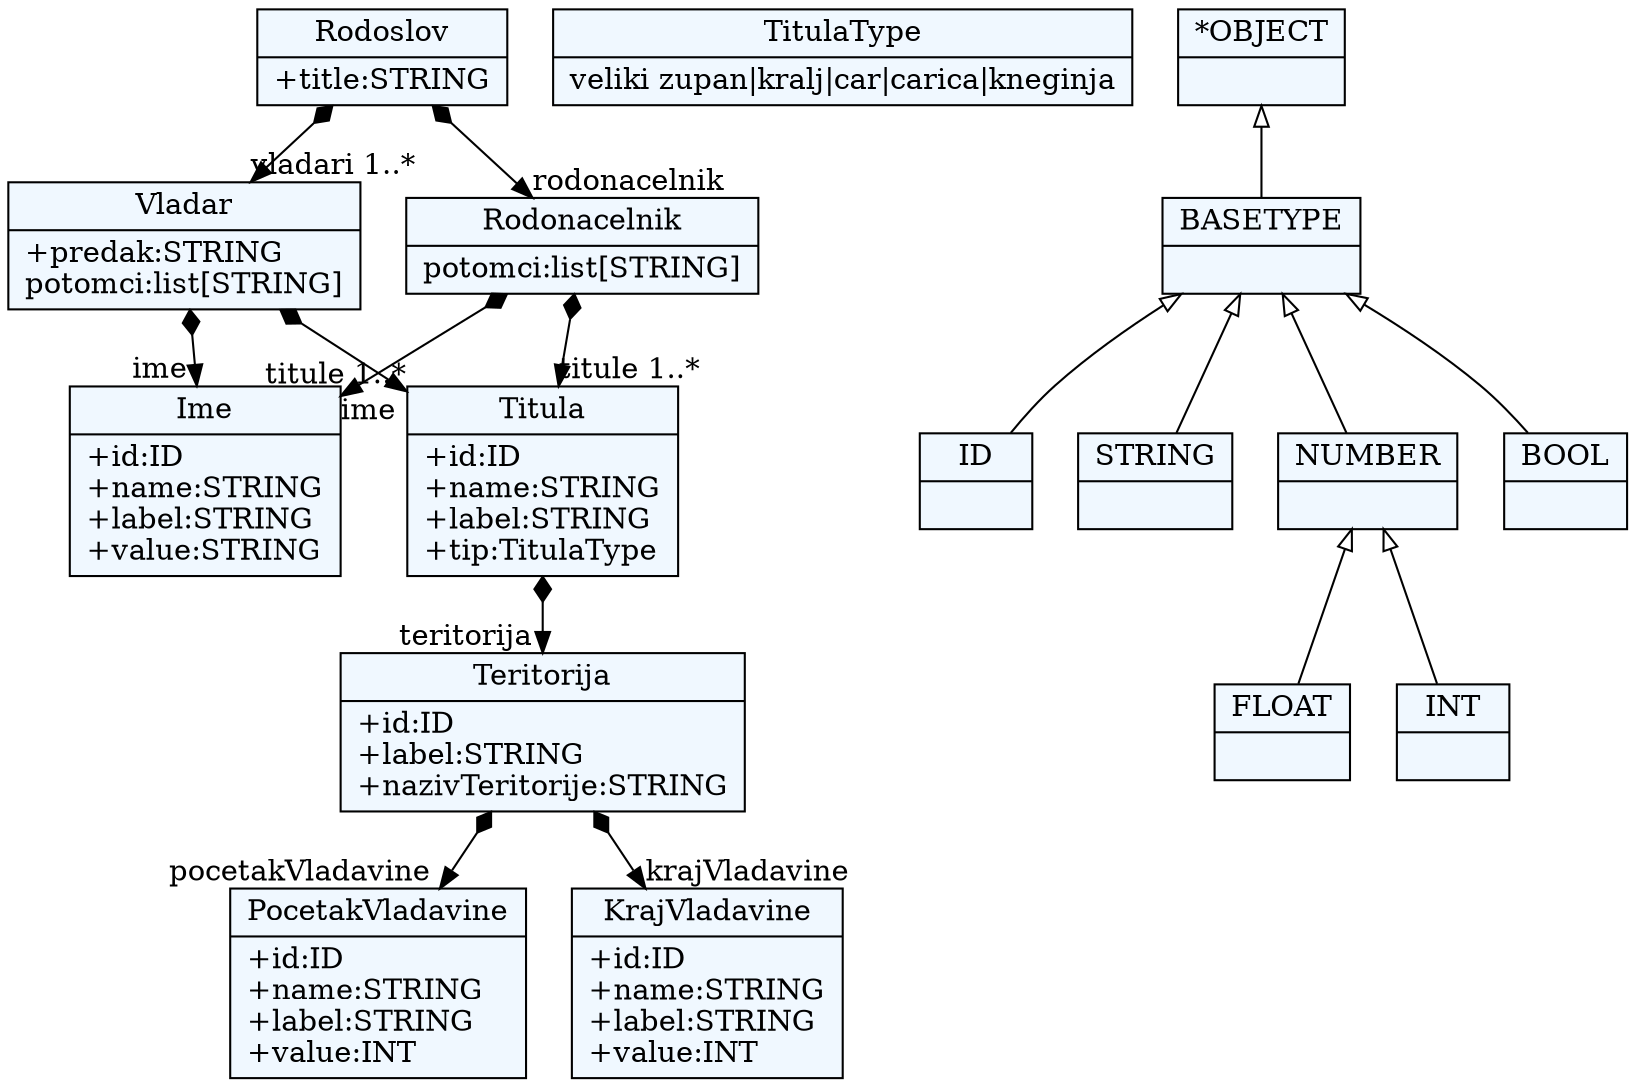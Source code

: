 
    digraph xtext {
    fontname = "Bitstream Vera Sans"
    fontsize = 8
    node[
        shape=record,
        style=filled,
        fillcolor=aliceblue
    ]
    nodesep = 0.3
    edge[dir=black,arrowtail=empty]


1790077116600[ label="{Ime|+id:ID\l+name:STRING\l+label:STRING\l+value:STRING\l}"]

1790077125096[ label="{TitulaType|veliki zupan\|kralj\|car\|carica\|kneginja}"]

1790077129816[ label="{PocetakVladavine|+id:ID\l+name:STRING\l+label:STRING\l+value:INT\l}"]

1790077127928 -> 1790077116600[arrowtail=diamond, dir=both, headlabel="ime "]
1790077127928 -> 1790077133592[arrowtail=diamond, dir=both, headlabel="titule 1..*"]
1790077127928[ label="{Vladar|+predak:STRING\lpotomci:list[STRING]\l}"]

1790077133592 -> 1790077128872[arrowtail=diamond, dir=both, headlabel="teritorija "]
1790077133592[ label="{Titula|+id:ID\l+name:STRING\l+label:STRING\l+tip:TitulaType\l}"]

1790077126040[ label="{KrajVladavine|+id:ID\l+name:STRING\l+label:STRING\l+value:INT\l}"]

1790077137368 -> 1790077117544[arrowtail=diamond, dir=both, headlabel="rodonacelnik "]
1790077137368 -> 1790077127928[arrowtail=diamond, dir=both, headlabel="vladari 1..*"]
1790077137368[ label="{Rodoslov|+title:STRING\l}"]

1790077128872 -> 1790077129816[arrowtail=diamond, dir=both, headlabel="pocetakVladavine "]
1790077128872 -> 1790077126040[arrowtail=diamond, dir=both, headlabel="krajVladavine "]
1790077128872[ label="{Teritorija|+id:ID\l+label:STRING\l+nazivTeritorije:STRING\l}"]

1790077117544 -> 1790077116600[arrowtail=diamond, dir=both, headlabel="ime "]
1790077117544 -> 1790077133592[arrowtail=diamond, dir=both, headlabel="titule 1..*"]
1790077117544[ label="{Rodonacelnik|potomci:list[STRING]\l}"]

1790077099608[ label="{ID|}"]

1790077113768[ label="{*OBJECT|}"]
1790077113768 -> 1790077136424 [dir=back]

1790077090168[ label="{STRING|}"]

1790077136424[ label="{BASETYPE|}"]
1790077136424 -> 1790077097720 [dir=back]
1790077136424 -> 1790077100552 [dir=back]
1790077136424 -> 1790077099608 [dir=back]
1790077136424 -> 1790077090168 [dir=back]

1790077097720[ label="{NUMBER|}"]
1790077097720 -> 1790077096776 [dir=back]
1790077097720 -> 1790077088280 [dir=back]

1790077088280[ label="{INT|}"]

1790077096776[ label="{FLOAT|}"]

1790077100552[ label="{BOOL|}"]


}
